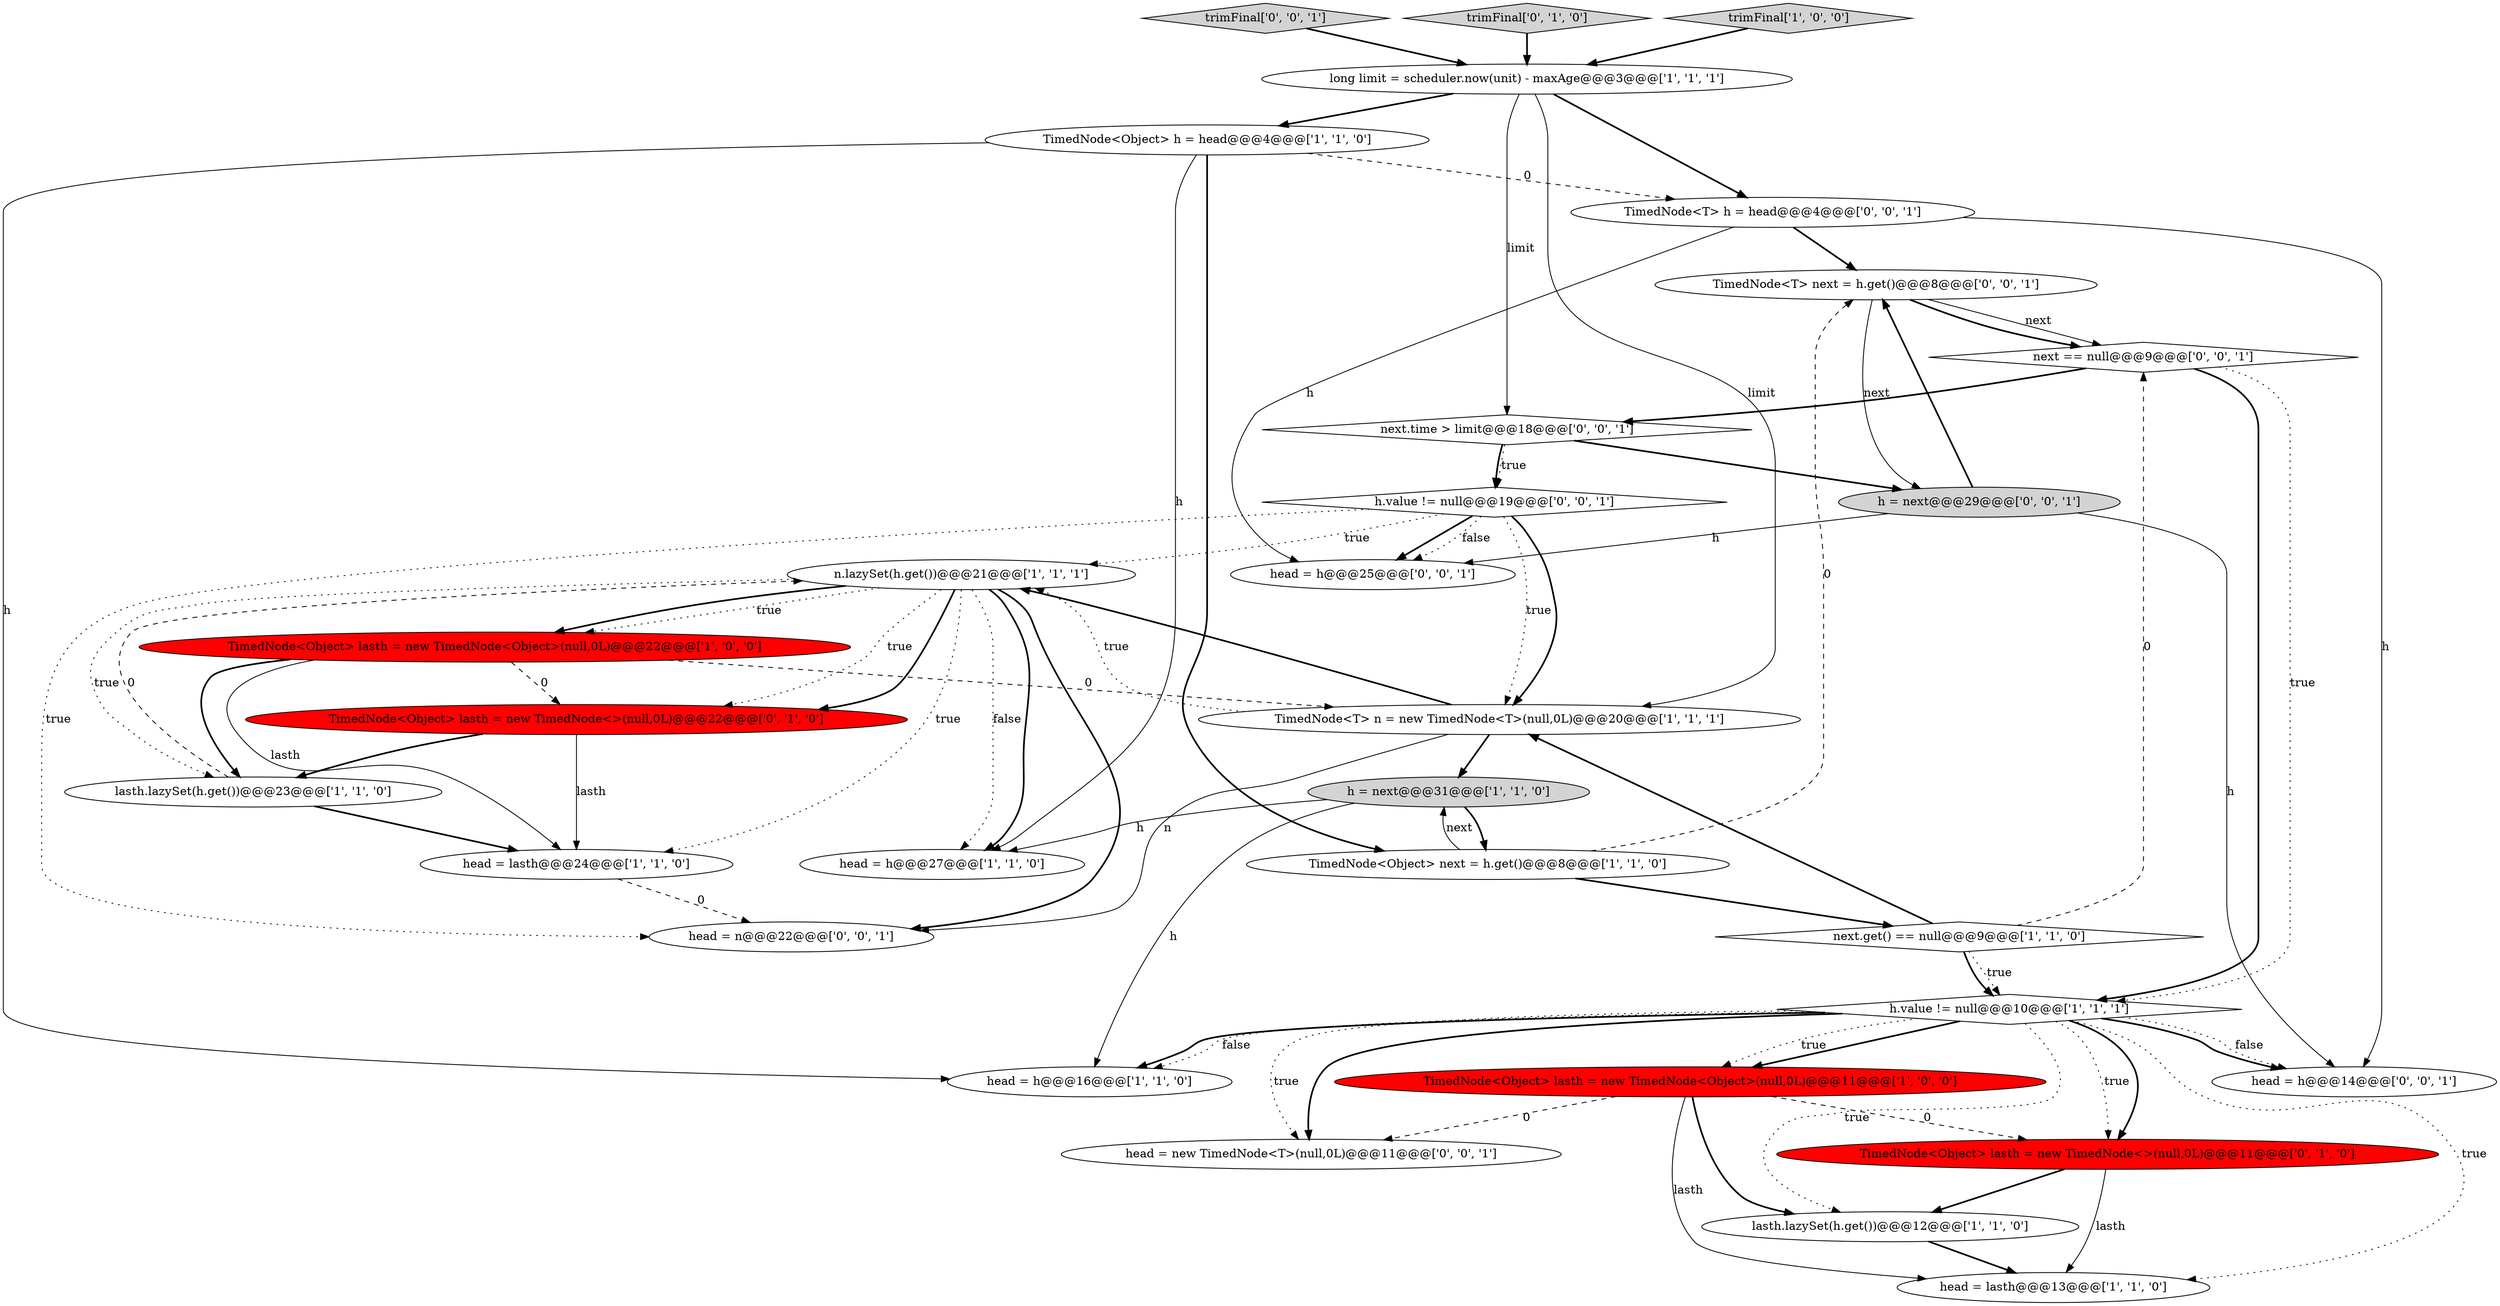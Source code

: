 digraph {
22 [style = filled, label = "TimedNode<T> h = head@@@4@@@['0', '0', '1']", fillcolor = white, shape = ellipse image = "AAA0AAABBB3BBB"];
17 [style = filled, label = "TimedNode<Object> lasth = new TimedNode<>(null,0L)@@@22@@@['0', '1', '0']", fillcolor = red, shape = ellipse image = "AAA1AAABBB2BBB"];
26 [style = filled, label = "trimFinal['0', '0', '1']", fillcolor = lightgray, shape = diamond image = "AAA0AAABBB3BBB"];
19 [style = filled, label = "trimFinal['0', '1', '0']", fillcolor = lightgray, shape = diamond image = "AAA0AAABBB2BBB"];
18 [style = filled, label = "TimedNode<Object> lasth = new TimedNode<>(null,0L)@@@11@@@['0', '1', '0']", fillcolor = red, shape = ellipse image = "AAA1AAABBB2BBB"];
0 [style = filled, label = "n.lazySet(h.get())@@@21@@@['1', '1', '1']", fillcolor = white, shape = ellipse image = "AAA0AAABBB1BBB"];
13 [style = filled, label = "trimFinal['1', '0', '0']", fillcolor = lightgray, shape = diamond image = "AAA0AAABBB1BBB"];
21 [style = filled, label = "h.value != null@@@19@@@['0', '0', '1']", fillcolor = white, shape = diamond image = "AAA0AAABBB3BBB"];
7 [style = filled, label = "lasth.lazySet(h.get())@@@12@@@['1', '1', '0']", fillcolor = white, shape = ellipse image = "AAA0AAABBB1BBB"];
20 [style = filled, label = "h = next@@@29@@@['0', '0', '1']", fillcolor = lightgray, shape = ellipse image = "AAA0AAABBB3BBB"];
14 [style = filled, label = "head = lasth@@@24@@@['1', '1', '0']", fillcolor = white, shape = ellipse image = "AAA0AAABBB1BBB"];
15 [style = filled, label = "head = lasth@@@13@@@['1', '1', '0']", fillcolor = white, shape = ellipse image = "AAA0AAABBB1BBB"];
2 [style = filled, label = "lasth.lazySet(h.get())@@@23@@@['1', '1', '0']", fillcolor = white, shape = ellipse image = "AAA0AAABBB1BBB"];
24 [style = filled, label = "next.time > limit@@@18@@@['0', '0', '1']", fillcolor = white, shape = diamond image = "AAA0AAABBB3BBB"];
29 [style = filled, label = "head = n@@@22@@@['0', '0', '1']", fillcolor = white, shape = ellipse image = "AAA0AAABBB3BBB"];
1 [style = filled, label = "head = h@@@16@@@['1', '1', '0']", fillcolor = white, shape = ellipse image = "AAA0AAABBB1BBB"];
10 [style = filled, label = "TimedNode<Object> next = h.get()@@@8@@@['1', '1', '0']", fillcolor = white, shape = ellipse image = "AAA0AAABBB1BBB"];
30 [style = filled, label = "head = new TimedNode<T>(null,0L)@@@11@@@['0', '0', '1']", fillcolor = white, shape = ellipse image = "AAA0AAABBB3BBB"];
9 [style = filled, label = "h = next@@@31@@@['1', '1', '0']", fillcolor = lightgray, shape = ellipse image = "AAA0AAABBB1BBB"];
25 [style = filled, label = "head = h@@@25@@@['0', '0', '1']", fillcolor = white, shape = ellipse image = "AAA0AAABBB3BBB"];
3 [style = filled, label = "TimedNode<Object> h = head@@@4@@@['1', '1', '0']", fillcolor = white, shape = ellipse image = "AAA0AAABBB1BBB"];
8 [style = filled, label = "long limit = scheduler.now(unit) - maxAge@@@3@@@['1', '1', '1']", fillcolor = white, shape = ellipse image = "AAA0AAABBB1BBB"];
4 [style = filled, label = "TimedNode<T> n = new TimedNode<T>(null,0L)@@@20@@@['1', '1', '1']", fillcolor = white, shape = ellipse image = "AAA0AAABBB1BBB"];
5 [style = filled, label = "next.get() == null@@@9@@@['1', '1', '0']", fillcolor = white, shape = diamond image = "AAA0AAABBB1BBB"];
12 [style = filled, label = "TimedNode<Object> lasth = new TimedNode<Object>(null,0L)@@@22@@@['1', '0', '0']", fillcolor = red, shape = ellipse image = "AAA1AAABBB1BBB"];
11 [style = filled, label = "h.value != null@@@10@@@['1', '1', '1']", fillcolor = white, shape = diamond image = "AAA0AAABBB1BBB"];
23 [style = filled, label = "next == null@@@9@@@['0', '0', '1']", fillcolor = white, shape = diamond image = "AAA0AAABBB3BBB"];
16 [style = filled, label = "head = h@@@27@@@['1', '1', '0']", fillcolor = white, shape = ellipse image = "AAA0AAABBB1BBB"];
27 [style = filled, label = "TimedNode<T> next = h.get()@@@8@@@['0', '0', '1']", fillcolor = white, shape = ellipse image = "AAA0AAABBB3BBB"];
28 [style = filled, label = "head = h@@@14@@@['0', '0', '1']", fillcolor = white, shape = ellipse image = "AAA0AAABBB3BBB"];
6 [style = filled, label = "TimedNode<Object> lasth = new TimedNode<Object>(null,0L)@@@11@@@['1', '0', '0']", fillcolor = red, shape = ellipse image = "AAA1AAABBB1BBB"];
11->7 [style = dotted, label="true"];
4->9 [style = bold, label=""];
11->28 [style = bold, label=""];
3->1 [style = solid, label="h"];
0->16 [style = bold, label=""];
18->15 [style = solid, label="lasth"];
17->14 [style = solid, label="lasth"];
0->12 [style = dotted, label="true"];
11->28 [style = dotted, label="false"];
11->30 [style = dotted, label="true"];
27->20 [style = solid, label="next"];
11->1 [style = bold, label=""];
0->17 [style = bold, label=""];
5->23 [style = dashed, label="0"];
21->0 [style = dotted, label="true"];
0->12 [style = bold, label=""];
11->6 [style = bold, label=""];
9->16 [style = solid, label="h"];
8->3 [style = bold, label=""];
3->16 [style = solid, label="h"];
20->28 [style = solid, label="h"];
11->1 [style = dotted, label="false"];
4->0 [style = dotted, label="true"];
21->29 [style = dotted, label="true"];
12->17 [style = dashed, label="0"];
0->29 [style = bold, label=""];
26->8 [style = bold, label=""];
9->1 [style = solid, label="h"];
3->22 [style = dashed, label="0"];
9->10 [style = bold, label=""];
21->25 [style = bold, label=""];
11->18 [style = dotted, label="true"];
10->27 [style = dashed, label="0"];
21->4 [style = dotted, label="true"];
11->18 [style = bold, label=""];
19->8 [style = bold, label=""];
4->0 [style = bold, label=""];
8->22 [style = bold, label=""];
20->27 [style = bold, label=""];
6->18 [style = dashed, label="0"];
24->20 [style = bold, label=""];
4->29 [style = solid, label="n"];
3->10 [style = bold, label=""];
0->16 [style = dotted, label="false"];
12->2 [style = bold, label=""];
23->24 [style = bold, label=""];
5->11 [style = dotted, label="true"];
12->4 [style = dashed, label="0"];
2->0 [style = dashed, label="0"];
10->5 [style = bold, label=""];
17->2 [style = bold, label=""];
22->27 [style = bold, label=""];
24->21 [style = bold, label=""];
12->14 [style = solid, label="lasth"];
8->24 [style = solid, label="limit"];
22->25 [style = solid, label="h"];
27->23 [style = solid, label="next"];
20->25 [style = solid, label="h"];
11->6 [style = dotted, label="true"];
21->25 [style = dotted, label="false"];
2->14 [style = bold, label=""];
5->4 [style = bold, label=""];
22->28 [style = solid, label="h"];
6->15 [style = solid, label="lasth"];
7->15 [style = bold, label=""];
0->17 [style = dotted, label="true"];
0->14 [style = dotted, label="true"];
27->23 [style = bold, label=""];
5->11 [style = bold, label=""];
6->30 [style = dashed, label="0"];
0->2 [style = dotted, label="true"];
8->4 [style = solid, label="limit"];
13->8 [style = bold, label=""];
6->7 [style = bold, label=""];
18->7 [style = bold, label=""];
23->11 [style = bold, label=""];
11->15 [style = dotted, label="true"];
24->21 [style = dotted, label="true"];
14->29 [style = dashed, label="0"];
11->30 [style = bold, label=""];
10->9 [style = solid, label="next"];
21->4 [style = bold, label=""];
23->11 [style = dotted, label="true"];
}
